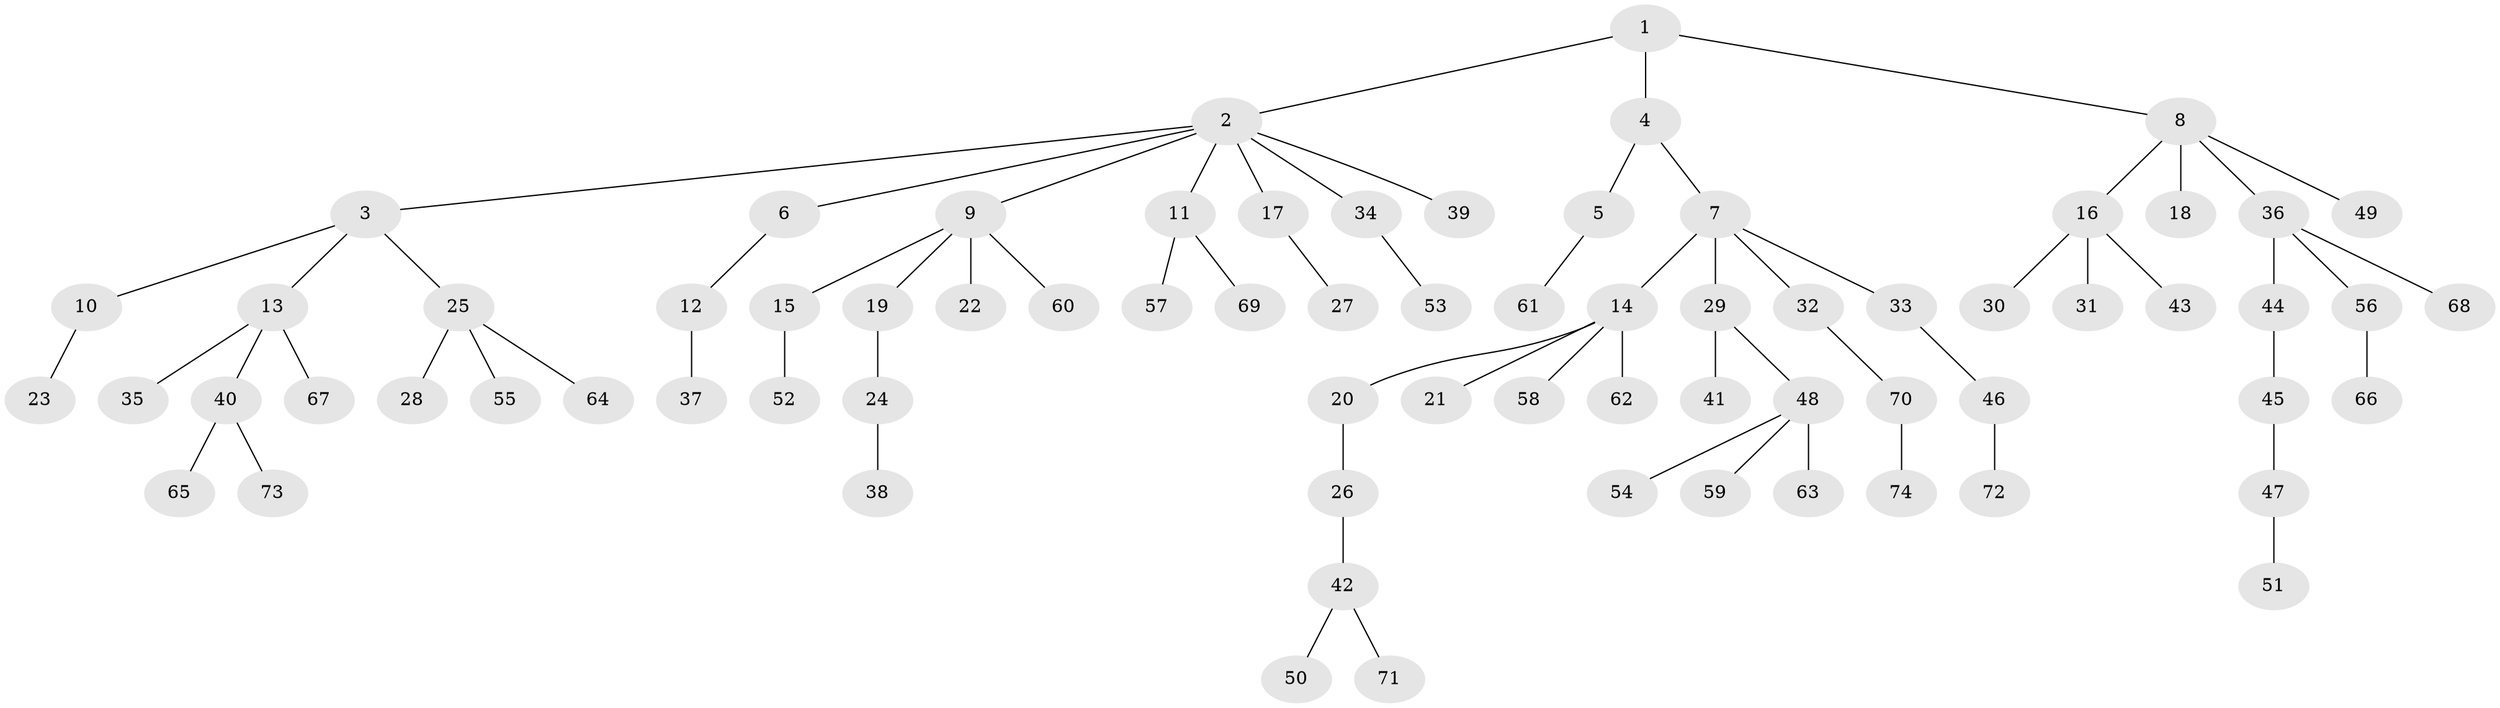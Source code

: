 // coarse degree distribution, {9: 0.022727272727272728, 5: 0.045454545454545456, 4: 0.06818181818181818, 2: 0.29545454545454547, 3: 0.045454545454545456, 1: 0.5227272727272727}
// Generated by graph-tools (version 1.1) at 2025/19/03/04/25 18:19:13]
// undirected, 74 vertices, 73 edges
graph export_dot {
graph [start="1"]
  node [color=gray90,style=filled];
  1;
  2;
  3;
  4;
  5;
  6;
  7;
  8;
  9;
  10;
  11;
  12;
  13;
  14;
  15;
  16;
  17;
  18;
  19;
  20;
  21;
  22;
  23;
  24;
  25;
  26;
  27;
  28;
  29;
  30;
  31;
  32;
  33;
  34;
  35;
  36;
  37;
  38;
  39;
  40;
  41;
  42;
  43;
  44;
  45;
  46;
  47;
  48;
  49;
  50;
  51;
  52;
  53;
  54;
  55;
  56;
  57;
  58;
  59;
  60;
  61;
  62;
  63;
  64;
  65;
  66;
  67;
  68;
  69;
  70;
  71;
  72;
  73;
  74;
  1 -- 2;
  1 -- 4;
  1 -- 8;
  2 -- 3;
  2 -- 6;
  2 -- 9;
  2 -- 11;
  2 -- 17;
  2 -- 34;
  2 -- 39;
  3 -- 10;
  3 -- 13;
  3 -- 25;
  4 -- 5;
  4 -- 7;
  5 -- 61;
  6 -- 12;
  7 -- 14;
  7 -- 29;
  7 -- 32;
  7 -- 33;
  8 -- 16;
  8 -- 18;
  8 -- 36;
  8 -- 49;
  9 -- 15;
  9 -- 19;
  9 -- 22;
  9 -- 60;
  10 -- 23;
  11 -- 57;
  11 -- 69;
  12 -- 37;
  13 -- 35;
  13 -- 40;
  13 -- 67;
  14 -- 20;
  14 -- 21;
  14 -- 58;
  14 -- 62;
  15 -- 52;
  16 -- 30;
  16 -- 31;
  16 -- 43;
  17 -- 27;
  19 -- 24;
  20 -- 26;
  24 -- 38;
  25 -- 28;
  25 -- 55;
  25 -- 64;
  26 -- 42;
  29 -- 41;
  29 -- 48;
  32 -- 70;
  33 -- 46;
  34 -- 53;
  36 -- 44;
  36 -- 56;
  36 -- 68;
  40 -- 65;
  40 -- 73;
  42 -- 50;
  42 -- 71;
  44 -- 45;
  45 -- 47;
  46 -- 72;
  47 -- 51;
  48 -- 54;
  48 -- 59;
  48 -- 63;
  56 -- 66;
  70 -- 74;
}
